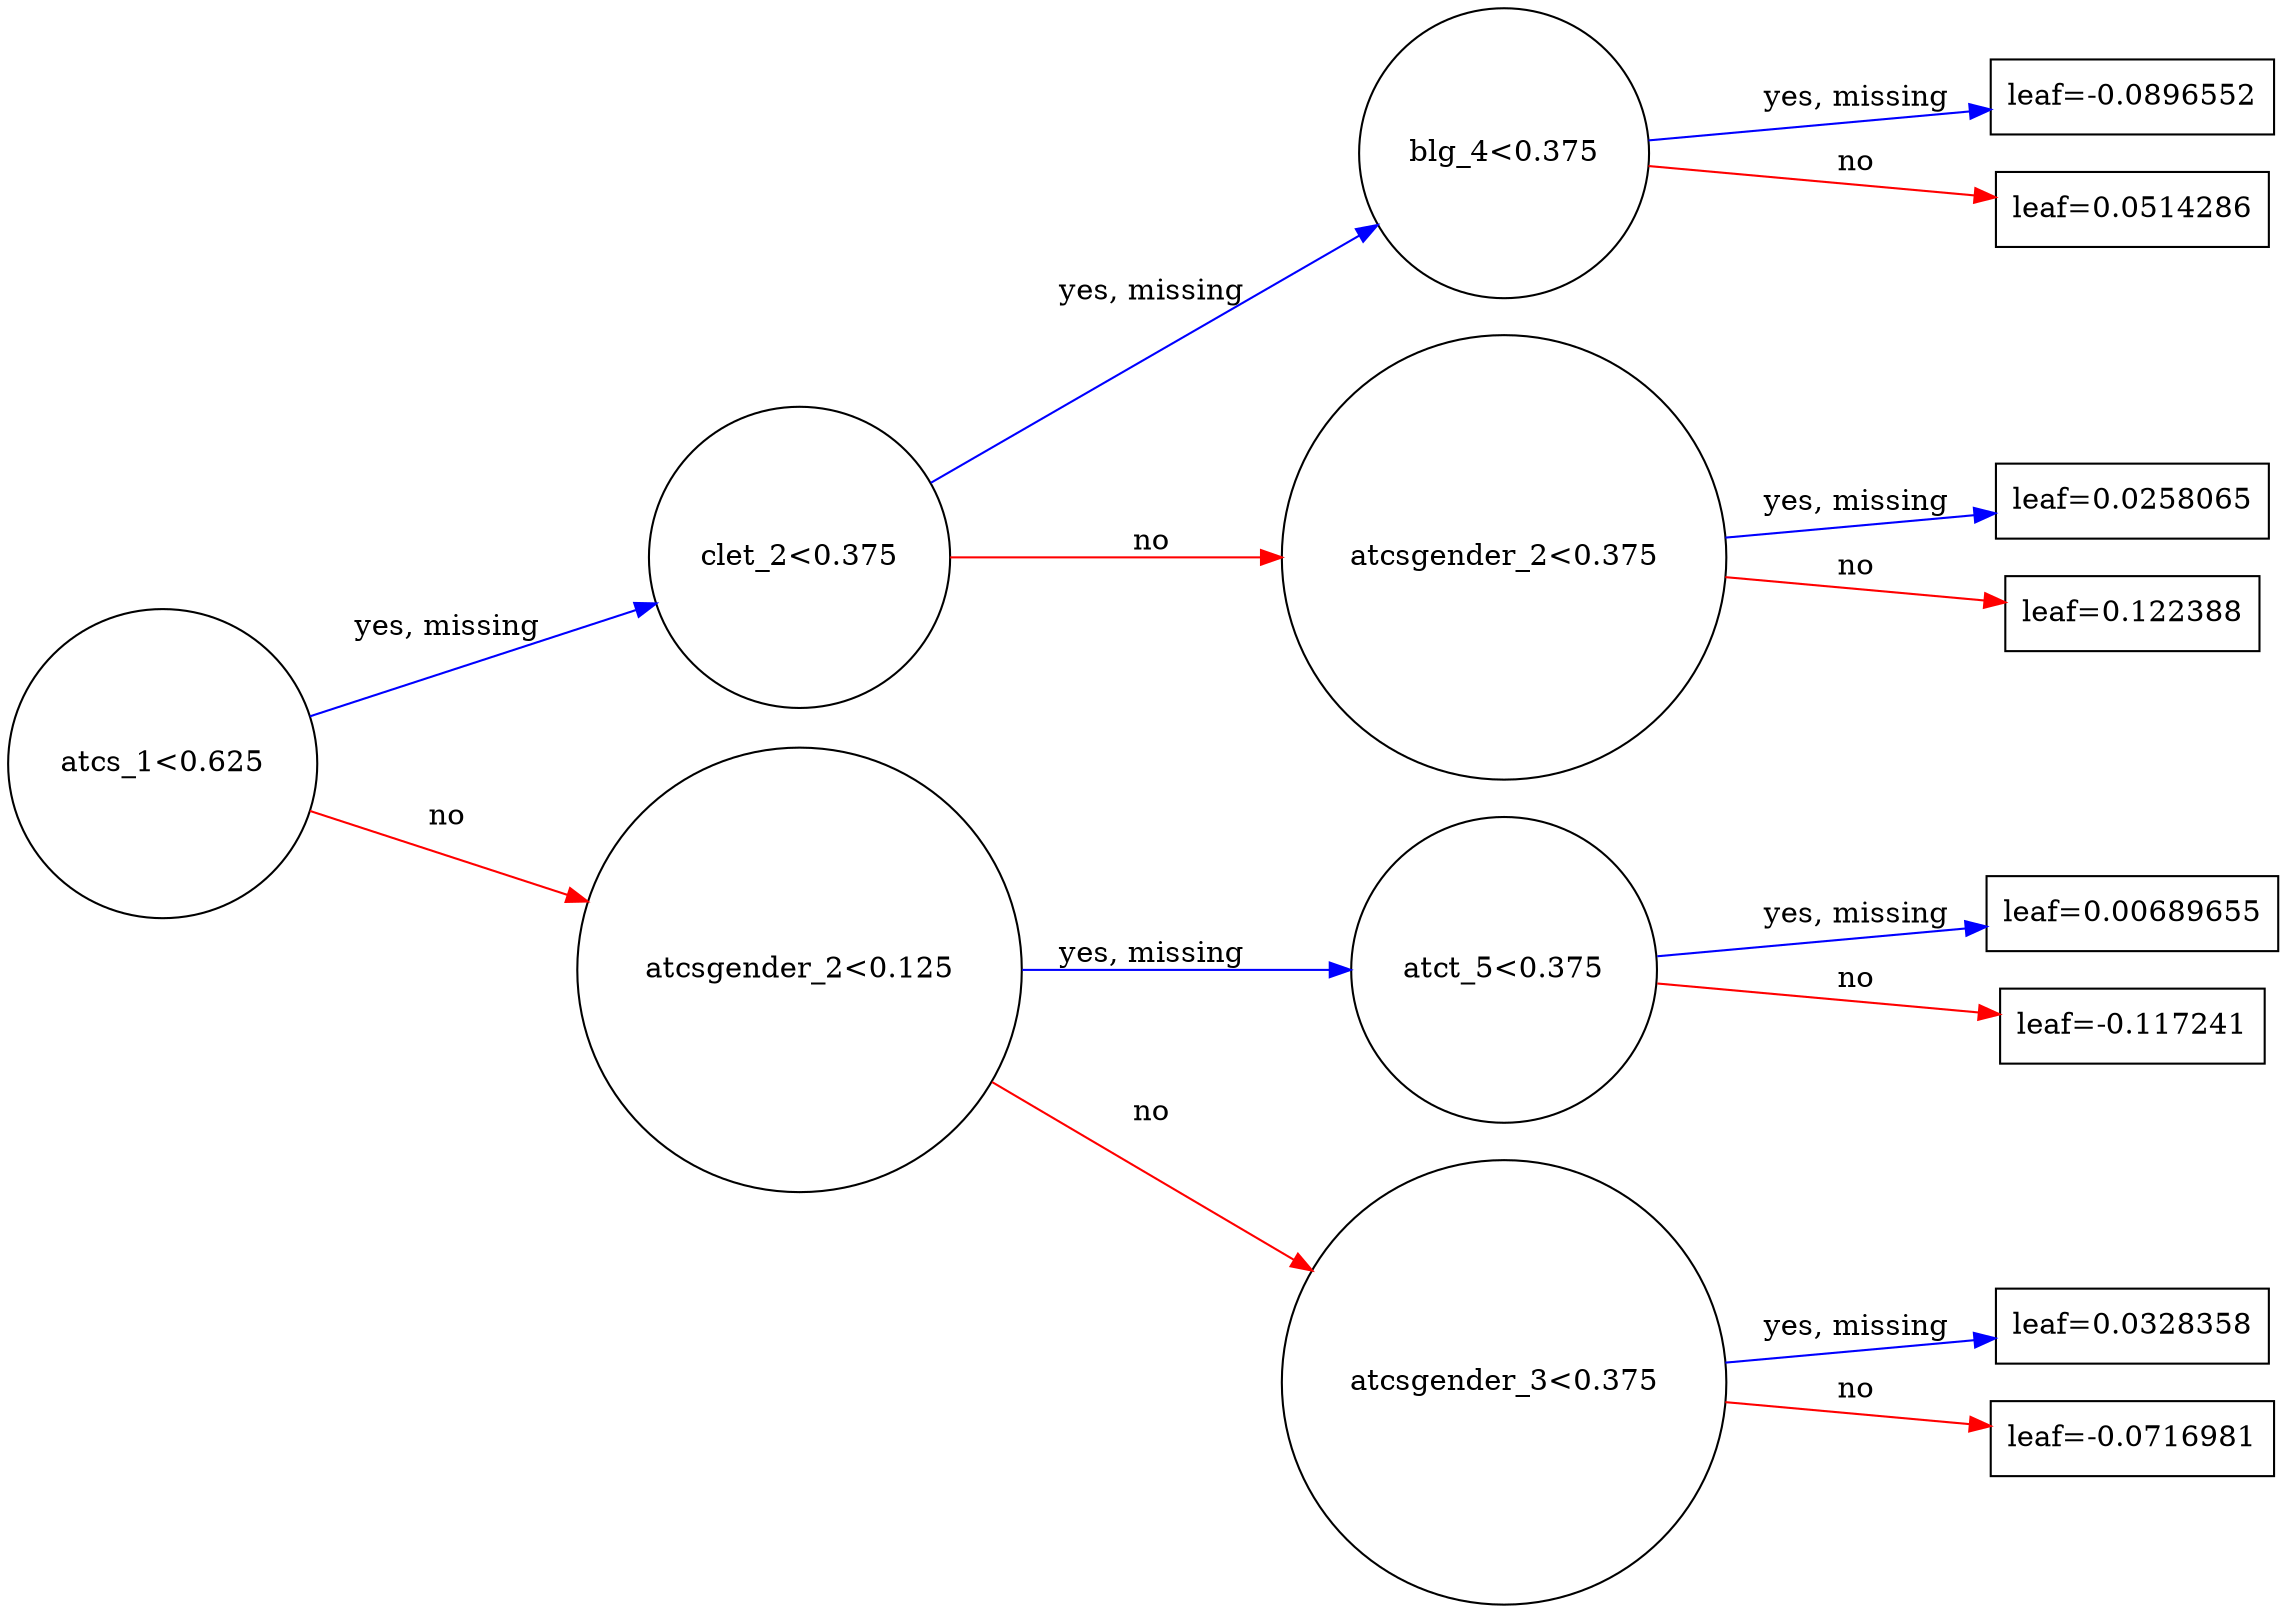 digraph {
	graph [rankdir=LR]
		0 [label="atcs_1<0.625" shape=circle]
			0 -> 1 [label="yes, missing" color="#0000FF"]
			0 -> 2 [label=no color="#FF0000"]
		1 [label="clet_2<0.375" shape=circle]
			1 -> 3 [label="yes, missing" color="#0000FF"]
			1 -> 4 [label=no color="#FF0000"]
		3 [label="blg_4<0.375" shape=circle]
			3 -> 7 [label="yes, missing" color="#0000FF"]
			3 -> 8 [label=no color="#FF0000"]
		7 [label="leaf=-0.0896552" shape=box]
		8 [label="leaf=0.0514286" shape=box]
		4 [label="atcsgender_2<0.375" shape=circle]
			4 -> 9 [label="yes, missing" color="#0000FF"]
			4 -> 10 [label=no color="#FF0000"]
		9 [label="leaf=0.0258065" shape=box]
		10 [label="leaf=0.122388" shape=box]
		2 [label="atcsgender_2<0.125" shape=circle]
			2 -> 5 [label="yes, missing" color="#0000FF"]
			2 -> 6 [label=no color="#FF0000"]
		5 [label="atct_5<0.375" shape=circle]
			5 -> 11 [label="yes, missing" color="#0000FF"]
			5 -> 12 [label=no color="#FF0000"]
		11 [label="leaf=0.00689655" shape=box]
		12 [label="leaf=-0.117241" shape=box]
		6 [label="atcsgender_3<0.375" shape=circle]
			6 -> 13 [label="yes, missing" color="#0000FF"]
			6 -> 14 [label=no color="#FF0000"]
		13 [label="leaf=0.0328358" shape=box]
		14 [label="leaf=-0.0716981" shape=box]
}